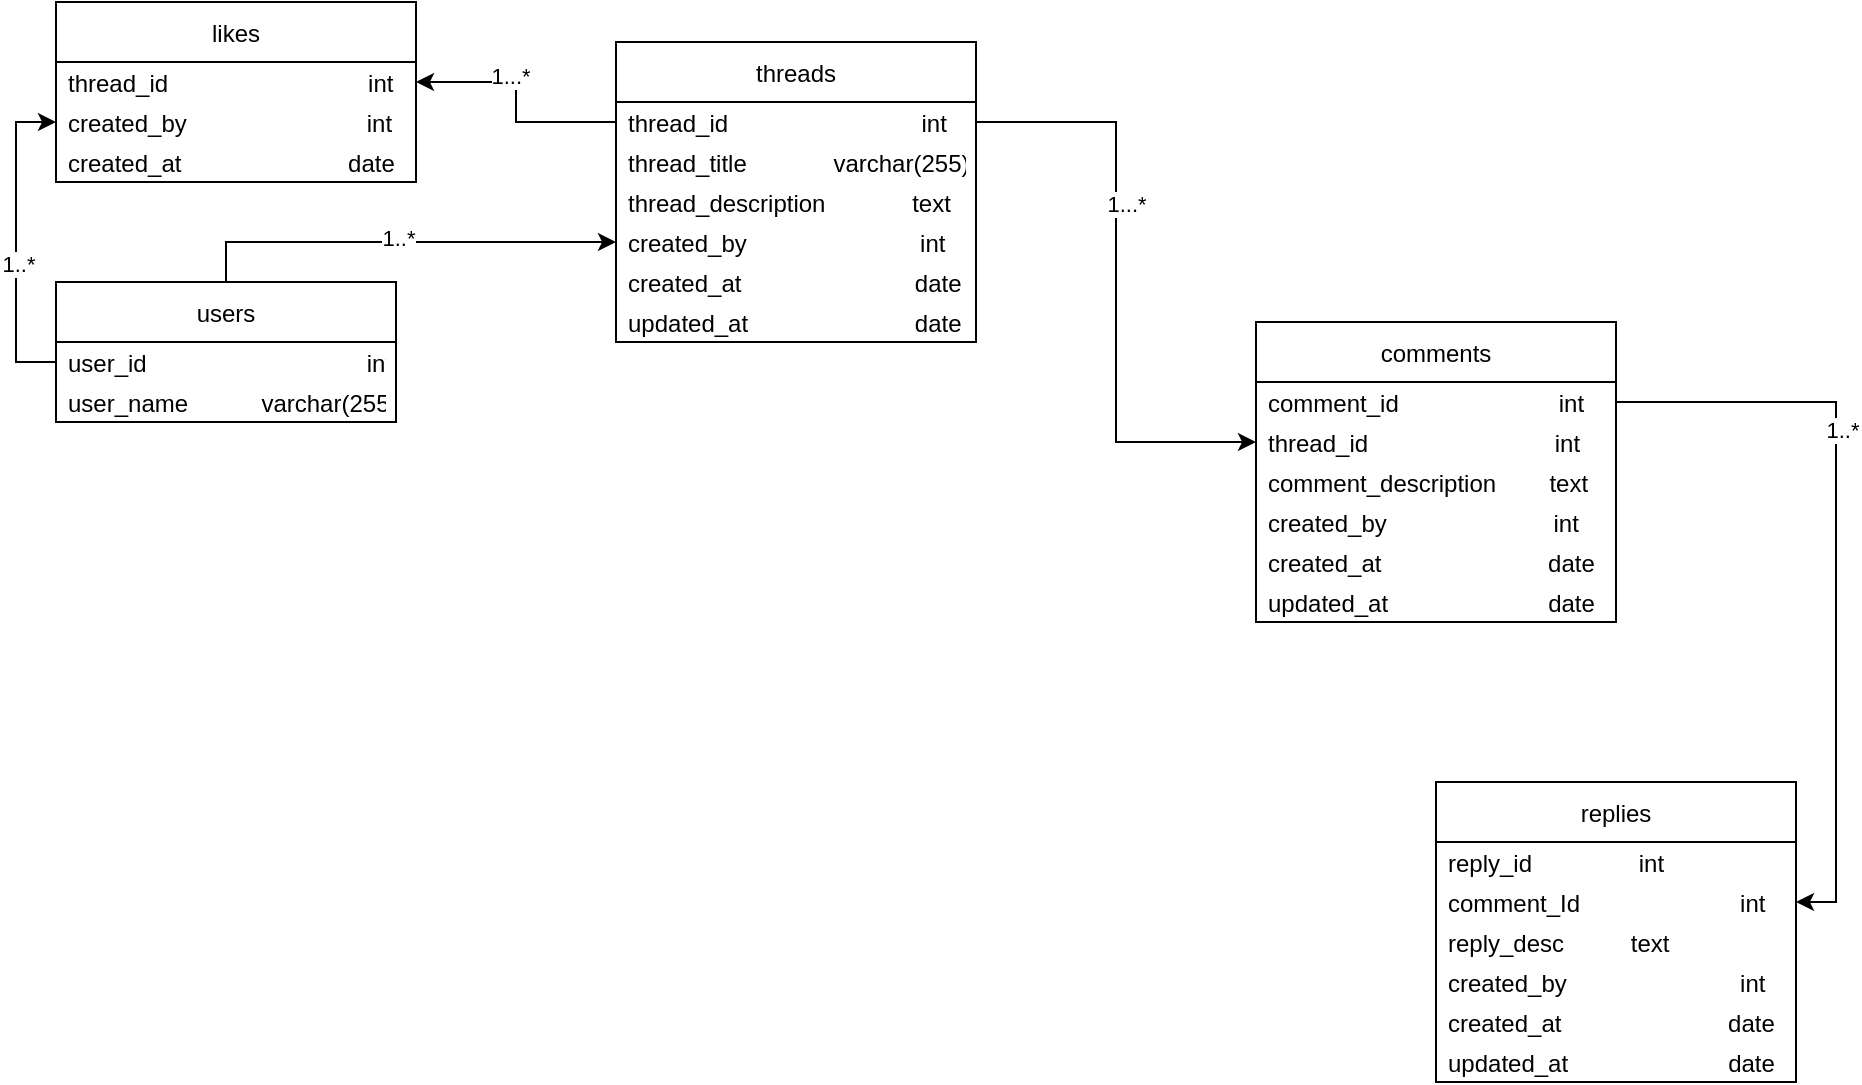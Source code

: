 <mxfile version="20.0.4" type="device"><diagram id="C5RBs43oDa-KdzZeNtuy" name="Page-1"><mxGraphModel dx="1422" dy="794" grid="1" gridSize="10" guides="1" tooltips="1" connect="1" arrows="1" fold="1" page="1" pageScale="1" pageWidth="827" pageHeight="1169" math="0" shadow="0"><root><mxCell id="WIyWlLk6GJQsqaUBKTNV-0"/><mxCell id="WIyWlLk6GJQsqaUBKTNV-1" parent="WIyWlLk6GJQsqaUBKTNV-0"/><mxCell id="2sQ0XK9Uspy4Hv95niOu-48" style="edgeStyle=orthogonalEdgeStyle;rounded=0;orthogonalLoop=1;jettySize=auto;html=1;exitX=0.5;exitY=0;exitDx=0;exitDy=0;entryX=0;entryY=0.5;entryDx=0;entryDy=0;" edge="1" parent="WIyWlLk6GJQsqaUBKTNV-1" source="2sQ0XK9Uspy4Hv95niOu-12" target="2sQ0XK9Uspy4Hv95niOu-19"><mxGeometry relative="1" as="geometry"/></mxCell><mxCell id="2sQ0XK9Uspy4Hv95niOu-61" value="1..*" style="edgeLabel;html=1;align=center;verticalAlign=middle;resizable=0;points=[];" vertex="1" connectable="0" parent="2sQ0XK9Uspy4Hv95niOu-48"><mxGeometry x="-0.014" y="2" relative="1" as="geometry"><mxPoint as="offset"/></mxGeometry></mxCell><mxCell id="2sQ0XK9Uspy4Hv95niOu-12" value="users" style="swimlane;fontStyle=0;childLayout=stackLayout;horizontal=1;startSize=30;horizontalStack=0;resizeParent=1;resizeParentMax=0;resizeLast=0;collapsible=1;marginBottom=0;" vertex="1" parent="WIyWlLk6GJQsqaUBKTNV-1"><mxGeometry x="80" y="190" width="170" height="70" as="geometry"/></mxCell><mxCell id="2sQ0XK9Uspy4Hv95niOu-13" value="user_id                                 int" style="text;strokeColor=none;fillColor=none;align=left;verticalAlign=middle;spacingLeft=4;spacingRight=4;overflow=hidden;points=[[0,0.5],[1,0.5]];portConstraint=eastwest;rotatable=0;" vertex="1" parent="2sQ0XK9Uspy4Hv95niOu-12"><mxGeometry y="30" width="170" height="20" as="geometry"/></mxCell><mxCell id="2sQ0XK9Uspy4Hv95niOu-14" value="user_name           varchar(255)" style="text;strokeColor=none;fillColor=none;align=left;verticalAlign=middle;spacingLeft=4;spacingRight=4;overflow=hidden;points=[[0,0.5],[1,0.5]];portConstraint=eastwest;rotatable=0;" vertex="1" parent="2sQ0XK9Uspy4Hv95niOu-12"><mxGeometry y="50" width="170" height="20" as="geometry"/></mxCell><mxCell id="2sQ0XK9Uspy4Hv95niOu-16" value="threads" style="swimlane;fontStyle=0;childLayout=stackLayout;horizontal=1;startSize=30;horizontalStack=0;resizeParent=1;resizeParentMax=0;resizeLast=0;collapsible=1;marginBottom=0;" vertex="1" parent="WIyWlLk6GJQsqaUBKTNV-1"><mxGeometry x="360" y="70" width="180" height="150" as="geometry"/></mxCell><mxCell id="2sQ0XK9Uspy4Hv95niOu-17" value="thread_id                             int" style="text;strokeColor=none;fillColor=none;align=left;verticalAlign=middle;spacingLeft=4;spacingRight=4;overflow=hidden;points=[[0,0.5],[1,0.5]];portConstraint=eastwest;rotatable=0;" vertex="1" parent="2sQ0XK9Uspy4Hv95niOu-16"><mxGeometry y="30" width="180" height="20" as="geometry"/></mxCell><mxCell id="2sQ0XK9Uspy4Hv95niOu-24" value="thread_title             varchar(255)" style="text;strokeColor=none;fillColor=none;align=left;verticalAlign=middle;spacingLeft=4;spacingRight=4;overflow=hidden;points=[[0,0.5],[1,0.5]];portConstraint=eastwest;rotatable=0;" vertex="1" parent="2sQ0XK9Uspy4Hv95niOu-16"><mxGeometry y="50" width="180" height="20" as="geometry"/></mxCell><mxCell id="2sQ0XK9Uspy4Hv95niOu-25" value="thread_description             text" style="text;strokeColor=none;fillColor=none;align=left;verticalAlign=middle;spacingLeft=4;spacingRight=4;overflow=hidden;points=[[0,0.5],[1,0.5]];portConstraint=eastwest;rotatable=0;" vertex="1" parent="2sQ0XK9Uspy4Hv95niOu-16"><mxGeometry y="70" width="180" height="20" as="geometry"/></mxCell><mxCell id="2sQ0XK9Uspy4Hv95niOu-19" value="created_by                          int" style="text;strokeColor=none;fillColor=none;align=left;verticalAlign=middle;spacingLeft=4;spacingRight=4;overflow=hidden;points=[[0,0.5],[1,0.5]];portConstraint=eastwest;rotatable=0;" vertex="1" parent="2sQ0XK9Uspy4Hv95niOu-16"><mxGeometry y="90" width="180" height="20" as="geometry"/></mxCell><mxCell id="2sQ0XK9Uspy4Hv95niOu-20" value="created_at                          date" style="text;strokeColor=none;fillColor=none;align=left;verticalAlign=middle;spacingLeft=4;spacingRight=4;overflow=hidden;points=[[0,0.5],[1,0.5]];portConstraint=eastwest;rotatable=0;" vertex="1" parent="2sQ0XK9Uspy4Hv95niOu-16"><mxGeometry y="110" width="180" height="20" as="geometry"/></mxCell><mxCell id="2sQ0XK9Uspy4Hv95niOu-21" value="updated_at                         date" style="text;strokeColor=none;fillColor=none;align=left;verticalAlign=middle;spacingLeft=4;spacingRight=4;overflow=hidden;points=[[0,0.5],[1,0.5]];portConstraint=eastwest;rotatable=0;" vertex="1" parent="2sQ0XK9Uspy4Hv95niOu-16"><mxGeometry y="130" width="180" height="20" as="geometry"/></mxCell><mxCell id="2sQ0XK9Uspy4Hv95niOu-27" value="comments" style="swimlane;fontStyle=0;childLayout=stackLayout;horizontal=1;startSize=30;horizontalStack=0;resizeParent=1;resizeParentMax=0;resizeLast=0;collapsible=1;marginBottom=0;" vertex="1" parent="WIyWlLk6GJQsqaUBKTNV-1"><mxGeometry x="680" y="210" width="180" height="150" as="geometry"/></mxCell><mxCell id="2sQ0XK9Uspy4Hv95niOu-28" value="comment_id                        int" style="text;strokeColor=none;fillColor=none;align=left;verticalAlign=middle;spacingLeft=4;spacingRight=4;overflow=hidden;points=[[0,0.5],[1,0.5]];portConstraint=eastwest;rotatable=0;" vertex="1" parent="2sQ0XK9Uspy4Hv95niOu-27"><mxGeometry y="30" width="180" height="20" as="geometry"/></mxCell><mxCell id="2sQ0XK9Uspy4Hv95niOu-40" value="thread_id                            int" style="text;strokeColor=none;fillColor=none;align=left;verticalAlign=middle;spacingLeft=4;spacingRight=4;overflow=hidden;points=[[0,0.5],[1,0.5]];portConstraint=eastwest;rotatable=0;" vertex="1" parent="2sQ0XK9Uspy4Hv95niOu-27"><mxGeometry y="50" width="180" height="20" as="geometry"/></mxCell><mxCell id="2sQ0XK9Uspy4Hv95niOu-30" value="comment_description        text" style="text;strokeColor=none;fillColor=none;align=left;verticalAlign=middle;spacingLeft=4;spacingRight=4;overflow=hidden;points=[[0,0.5],[1,0.5]];portConstraint=eastwest;rotatable=0;" vertex="1" parent="2sQ0XK9Uspy4Hv95niOu-27"><mxGeometry y="70" width="180" height="20" as="geometry"/></mxCell><mxCell id="2sQ0XK9Uspy4Hv95niOu-31" value="created_by                         int" style="text;strokeColor=none;fillColor=none;align=left;verticalAlign=middle;spacingLeft=4;spacingRight=4;overflow=hidden;points=[[0,0.5],[1,0.5]];portConstraint=eastwest;rotatable=0;" vertex="1" parent="2sQ0XK9Uspy4Hv95niOu-27"><mxGeometry y="90" width="180" height="20" as="geometry"/></mxCell><mxCell id="2sQ0XK9Uspy4Hv95niOu-32" value="created_at                         date" style="text;strokeColor=none;fillColor=none;align=left;verticalAlign=middle;spacingLeft=4;spacingRight=4;overflow=hidden;points=[[0,0.5],[1,0.5]];portConstraint=eastwest;rotatable=0;" vertex="1" parent="2sQ0XK9Uspy4Hv95niOu-27"><mxGeometry y="110" width="180" height="20" as="geometry"/></mxCell><mxCell id="2sQ0XK9Uspy4Hv95niOu-33" value="updated_at                        date" style="text;strokeColor=none;fillColor=none;align=left;verticalAlign=middle;spacingLeft=4;spacingRight=4;overflow=hidden;points=[[0,0.5],[1,0.5]];portConstraint=eastwest;rotatable=0;" vertex="1" parent="2sQ0XK9Uspy4Hv95niOu-27"><mxGeometry y="130" width="180" height="20" as="geometry"/></mxCell><mxCell id="2sQ0XK9Uspy4Hv95niOu-34" value="replies" style="swimlane;fontStyle=0;childLayout=stackLayout;horizontal=1;startSize=30;horizontalStack=0;resizeParent=1;resizeParentMax=0;resizeLast=0;collapsible=1;marginBottom=0;" vertex="1" parent="WIyWlLk6GJQsqaUBKTNV-1"><mxGeometry x="770" y="440" width="180" height="150" as="geometry"/></mxCell><mxCell id="2sQ0XK9Uspy4Hv95niOu-35" value="reply_id                int" style="text;strokeColor=none;fillColor=none;align=left;verticalAlign=middle;spacingLeft=4;spacingRight=4;overflow=hidden;points=[[0,0.5],[1,0.5]];portConstraint=eastwest;rotatable=0;" vertex="1" parent="2sQ0XK9Uspy4Hv95niOu-34"><mxGeometry y="30" width="180" height="20" as="geometry"/></mxCell><mxCell id="2sQ0XK9Uspy4Hv95niOu-36" value="comment_Id                        int" style="text;strokeColor=none;fillColor=none;align=left;verticalAlign=middle;spacingLeft=4;spacingRight=4;overflow=hidden;points=[[0,0.5],[1,0.5]];portConstraint=eastwest;rotatable=0;" vertex="1" parent="2sQ0XK9Uspy4Hv95niOu-34"><mxGeometry y="50" width="180" height="20" as="geometry"/></mxCell><mxCell id="2sQ0XK9Uspy4Hv95niOu-41" value="reply_desc          text" style="text;strokeColor=none;fillColor=none;align=left;verticalAlign=middle;spacingLeft=4;spacingRight=4;overflow=hidden;points=[[0,0.5],[1,0.5]];portConstraint=eastwest;rotatable=0;" vertex="1" parent="2sQ0XK9Uspy4Hv95niOu-34"><mxGeometry y="70" width="180" height="20" as="geometry"/></mxCell><mxCell id="2sQ0XK9Uspy4Hv95niOu-37" value="created_by                          int" style="text;strokeColor=none;fillColor=none;align=left;verticalAlign=middle;spacingLeft=4;spacingRight=4;overflow=hidden;points=[[0,0.5],[1,0.5]];portConstraint=eastwest;rotatable=0;" vertex="1" parent="2sQ0XK9Uspy4Hv95niOu-34"><mxGeometry y="90" width="180" height="20" as="geometry"/></mxCell><mxCell id="2sQ0XK9Uspy4Hv95niOu-38" value="created_at                         date" style="text;strokeColor=none;fillColor=none;align=left;verticalAlign=middle;spacingLeft=4;spacingRight=4;overflow=hidden;points=[[0,0.5],[1,0.5]];portConstraint=eastwest;rotatable=0;" vertex="1" parent="2sQ0XK9Uspy4Hv95niOu-34"><mxGeometry y="110" width="180" height="20" as="geometry"/></mxCell><mxCell id="2sQ0XK9Uspy4Hv95niOu-39" value="updated_at                        date" style="text;strokeColor=none;fillColor=none;align=left;verticalAlign=middle;spacingLeft=4;spacingRight=4;overflow=hidden;points=[[0,0.5],[1,0.5]];portConstraint=eastwest;rotatable=0;" vertex="1" parent="2sQ0XK9Uspy4Hv95niOu-34"><mxGeometry y="130" width="180" height="20" as="geometry"/></mxCell><mxCell id="2sQ0XK9Uspy4Hv95niOu-47" style="edgeStyle=orthogonalEdgeStyle;rounded=0;orthogonalLoop=1;jettySize=auto;html=1;exitX=1;exitY=0.5;exitDx=0;exitDy=0;entryX=1;entryY=0.5;entryDx=0;entryDy=0;" edge="1" parent="WIyWlLk6GJQsqaUBKTNV-1" source="2sQ0XK9Uspy4Hv95niOu-28" target="2sQ0XK9Uspy4Hv95niOu-36"><mxGeometry relative="1" as="geometry"/></mxCell><mxCell id="2sQ0XK9Uspy4Hv95niOu-70" value="1..*" style="edgeLabel;html=1;align=center;verticalAlign=middle;resizable=0;points=[];" vertex="1" connectable="0" parent="2sQ0XK9Uspy4Hv95niOu-47"><mxGeometry x="-0.347" y="3" relative="1" as="geometry"><mxPoint as="offset"/></mxGeometry></mxCell><mxCell id="2sQ0XK9Uspy4Hv95niOu-49" style="edgeStyle=orthogonalEdgeStyle;rounded=0;orthogonalLoop=1;jettySize=auto;html=1;exitX=1;exitY=0.5;exitDx=0;exitDy=0;entryX=0;entryY=0.5;entryDx=0;entryDy=0;" edge="1" parent="WIyWlLk6GJQsqaUBKTNV-1" source="2sQ0XK9Uspy4Hv95niOu-17" target="2sQ0XK9Uspy4Hv95niOu-40"><mxGeometry relative="1" as="geometry"/></mxCell><mxCell id="2sQ0XK9Uspy4Hv95niOu-69" value="1...*" style="edgeLabel;html=1;align=center;verticalAlign=middle;resizable=0;points=[];" vertex="1" connectable="0" parent="2sQ0XK9Uspy4Hv95niOu-49"><mxGeometry x="-0.26" y="5" relative="1" as="geometry"><mxPoint as="offset"/></mxGeometry></mxCell><mxCell id="2sQ0XK9Uspy4Hv95niOu-51" value="likes" style="swimlane;fontStyle=0;childLayout=stackLayout;horizontal=1;startSize=30;horizontalStack=0;resizeParent=1;resizeParentMax=0;resizeLast=0;collapsible=1;marginBottom=0;" vertex="1" parent="WIyWlLk6GJQsqaUBKTNV-1"><mxGeometry x="80" y="50" width="180" height="90" as="geometry"/></mxCell><mxCell id="2sQ0XK9Uspy4Hv95niOu-52" value="thread_id                              int" style="text;strokeColor=none;fillColor=none;align=left;verticalAlign=middle;spacingLeft=4;spacingRight=4;overflow=hidden;points=[[0,0.5],[1,0.5]];portConstraint=eastwest;rotatable=0;" vertex="1" parent="2sQ0XK9Uspy4Hv95niOu-51"><mxGeometry y="30" width="180" height="20" as="geometry"/></mxCell><mxCell id="2sQ0XK9Uspy4Hv95niOu-53" value="created_by                           int" style="text;strokeColor=none;fillColor=none;align=left;verticalAlign=middle;spacingLeft=4;spacingRight=4;overflow=hidden;points=[[0,0.5],[1,0.5]];portConstraint=eastwest;rotatable=0;" vertex="1" parent="2sQ0XK9Uspy4Hv95niOu-51"><mxGeometry y="50" width="180" height="20" as="geometry"/></mxCell><mxCell id="2sQ0XK9Uspy4Hv95niOu-56" value="created_at                         date" style="text;strokeColor=none;fillColor=none;align=left;verticalAlign=middle;spacingLeft=4;spacingRight=4;overflow=hidden;points=[[0,0.5],[1,0.5]];portConstraint=eastwest;rotatable=0;" vertex="1" parent="2sQ0XK9Uspy4Hv95niOu-51"><mxGeometry y="70" width="180" height="20" as="geometry"/></mxCell><mxCell id="2sQ0XK9Uspy4Hv95niOu-58" style="edgeStyle=orthogonalEdgeStyle;rounded=0;orthogonalLoop=1;jettySize=auto;html=1;exitX=1;exitY=0.5;exitDx=0;exitDy=0;" edge="1" parent="2sQ0XK9Uspy4Hv95niOu-51" source="2sQ0XK9Uspy4Hv95niOu-52" target="2sQ0XK9Uspy4Hv95niOu-52"><mxGeometry relative="1" as="geometry"/></mxCell><mxCell id="2sQ0XK9Uspy4Hv95niOu-62" style="edgeStyle=orthogonalEdgeStyle;rounded=0;orthogonalLoop=1;jettySize=auto;html=1;exitX=0;exitY=0.5;exitDx=0;exitDy=0;entryX=0;entryY=0.5;entryDx=0;entryDy=0;" edge="1" parent="WIyWlLk6GJQsqaUBKTNV-1" source="2sQ0XK9Uspy4Hv95niOu-13" target="2sQ0XK9Uspy4Hv95niOu-53"><mxGeometry relative="1" as="geometry"/></mxCell><mxCell id="2sQ0XK9Uspy4Hv95niOu-64" value="1..*" style="edgeLabel;html=1;align=center;verticalAlign=middle;resizable=0;points=[];" vertex="1" connectable="0" parent="2sQ0XK9Uspy4Hv95niOu-62"><mxGeometry x="-0.138" y="-1" relative="1" as="geometry"><mxPoint as="offset"/></mxGeometry></mxCell><mxCell id="2sQ0XK9Uspy4Hv95niOu-67" style="edgeStyle=orthogonalEdgeStyle;rounded=0;orthogonalLoop=1;jettySize=auto;html=1;exitX=0;exitY=0.5;exitDx=0;exitDy=0;entryX=1;entryY=0.5;entryDx=0;entryDy=0;" edge="1" parent="WIyWlLk6GJQsqaUBKTNV-1" source="2sQ0XK9Uspy4Hv95niOu-17" target="2sQ0XK9Uspy4Hv95niOu-52"><mxGeometry relative="1" as="geometry"><Array as="points"><mxPoint x="310" y="110"/><mxPoint x="310" y="90"/></Array></mxGeometry></mxCell><mxCell id="2sQ0XK9Uspy4Hv95niOu-68" value="1...*" style="edgeLabel;html=1;align=center;verticalAlign=middle;resizable=0;points=[];" vertex="1" connectable="0" parent="2sQ0XK9Uspy4Hv95niOu-67"><mxGeometry x="0.25" y="-3" relative="1" as="geometry"><mxPoint x="2" as="offset"/></mxGeometry></mxCell></root></mxGraphModel></diagram></mxfile>